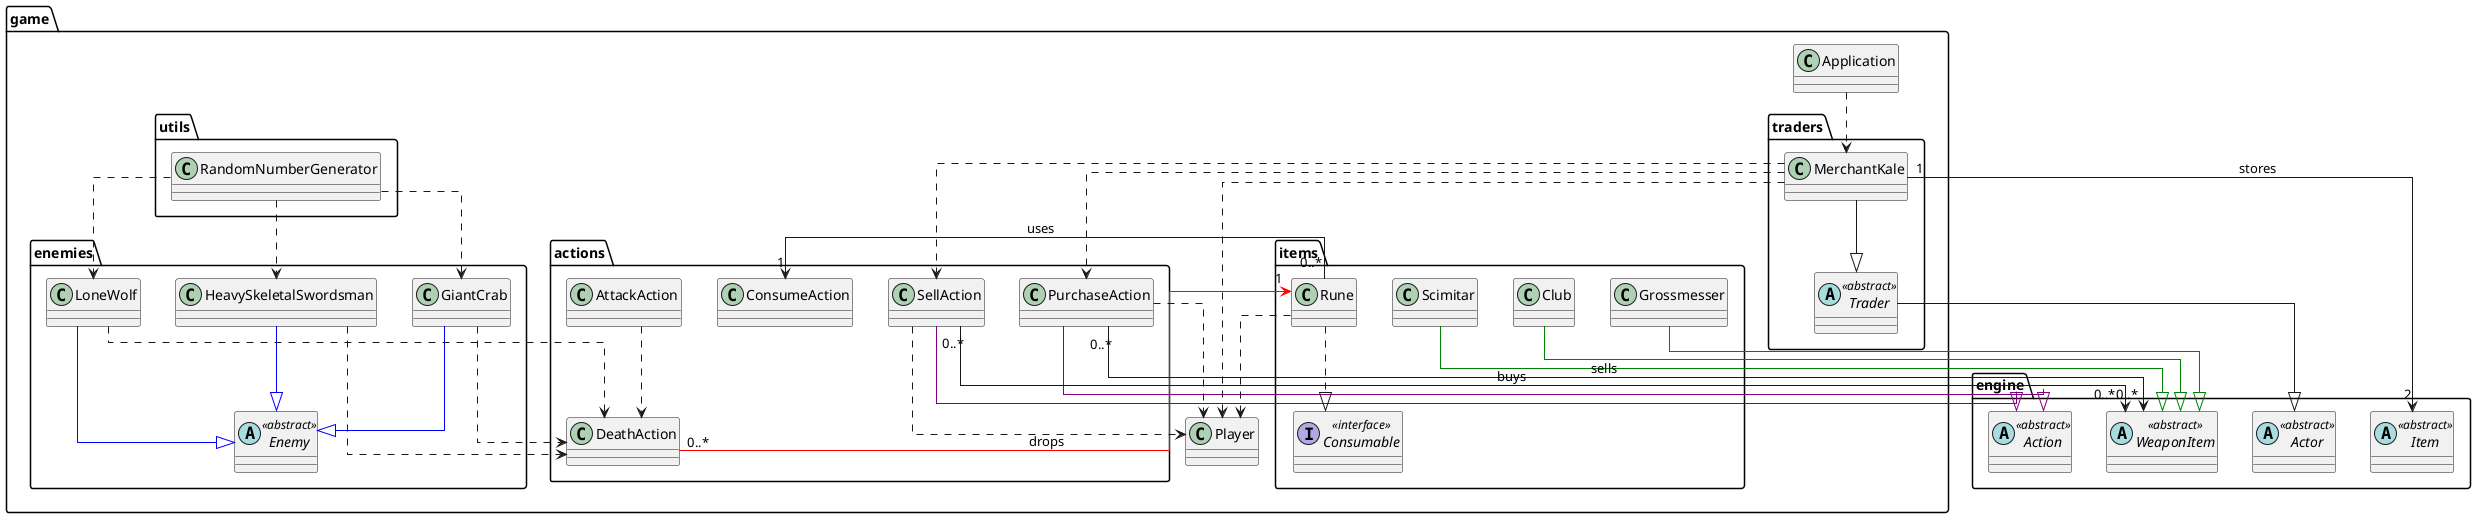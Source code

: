 @startuml

skinparam linetype ortho
set namespaceSeparator none
'hide circle

package engine {
    abstract class Actor <<abstract>>
    abstract class WeaponItem <<abstract>>
    abstract class Action <<abstract>>
    abstract class Item <<abstract>>
}

package game {
    package enemies {
        abstract class Enemy <<abstract>>
        class HeavySkeletalSwordsman
        class LoneWolf
        class GiantCrab
    }

    package traders {
        abstract class Trader <<abstract>>
        class MerchantKale
    }

    package actions {
        class PurchaseAction
        class DeathAction
        class AttackAction
        class ConsumeAction
        class PurchaseAction
        class SellAction
    }

    package items {
        interface Consumable <<interface>>

        class Rune
        class Grossmesser
        class Club
        class Scimitar
    }

    package utils {
        class RandomNumberGenerator
    }

    class Player

    class Application
}




    ' ========== Generalisations (Parent/Child) ==========

    MerchantKale --|> Trader

    Trader --|> Actor

    HeavySkeletalSwordsman -[#blue]-|> Enemy
    LoneWolf -[#blue]-|> Enemy
    GiantCrab -[#blue]-|> Enemy

    Club -[#green]-|> WeaponItem
    Grossmesser -[#green]-|> WeaponItem
    Scimitar -[#green]-|> WeaponItem

    PurchaseAction -[#purple]-|> Action
    SellAction -[#purple]-|> Action






    ' ========== Realisations (Interfaces) ==========

    Rune ..|> Consumable






    ' ========== Associations ==========

    MerchantKale "1" --> "2" Item : stores

    DeathAction "0..*" -[#red]-> "1" Rune : drops

    Rune "0..*" --> "1" ConsumeAction : uses

    PurchaseAction "0..*" --> "0..*" WeaponItem : sells

    SellAction "0..*" --> "0..*" WeaponItem : buys



    ' ========== Dependencies ==========

    Application ..> MerchantKale

    AttackAction ..> DeathAction

    RandomNumberGenerator ..> HeavySkeletalSwordsman
    RandomNumberGenerator ..> GiantCrab
    RandomNumberGenerator ..> LoneWolf

    LoneWolf ..> DeathAction
    HeavySkeletalSwordsman ..> DeathAction
    GiantCrab ..> DeathAction

    Rune ..> Player

    MerchantKale ..> Player
    MerchantKale ..> PurchaseAction
    MerchantKale ..> SellAction

    SellAction ..> Player
    PurchaseAction ..> Player


}

@enduml
